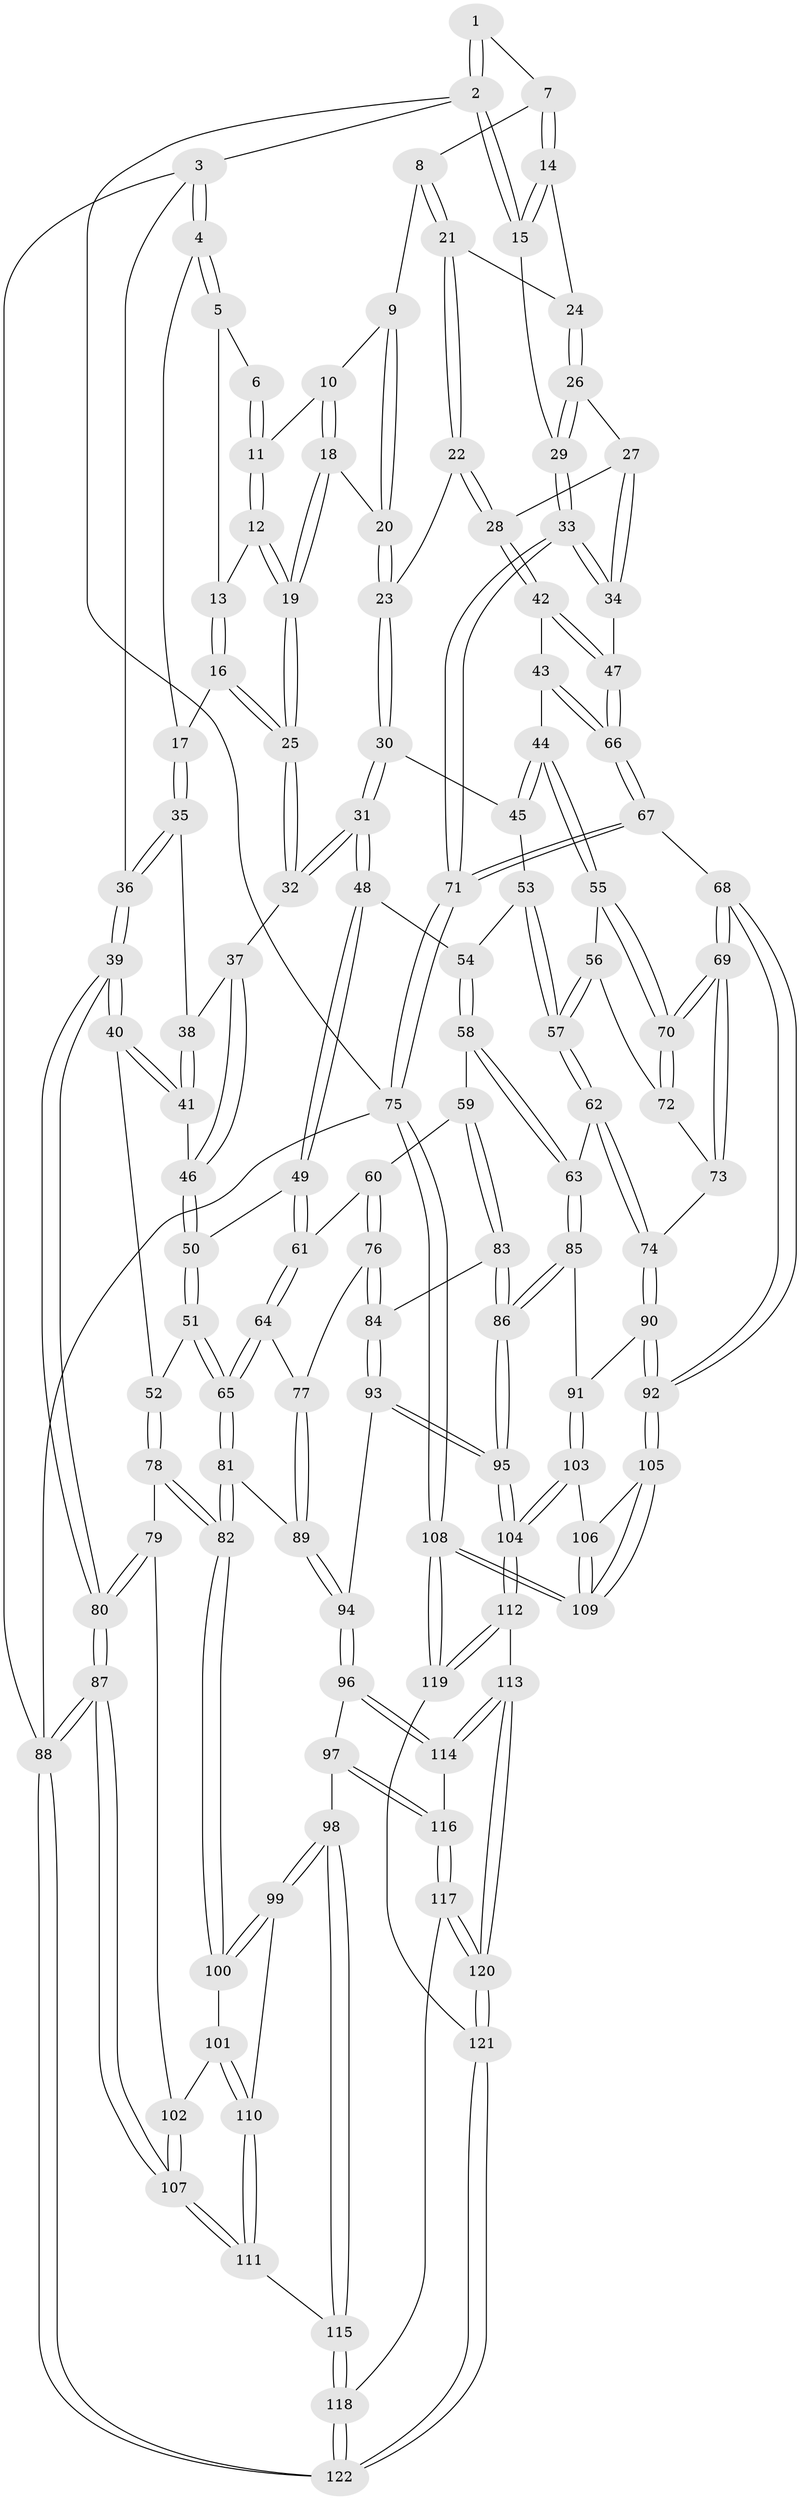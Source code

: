 // coarse degree distribution, {7: 0.1111111111111111, 4: 0.3611111111111111, 5: 0.2777777777777778, 3: 0.16666666666666666, 6: 0.05555555555555555, 2: 0.027777777777777776}
// Generated by graph-tools (version 1.1) at 2025/21/03/04/25 18:21:07]
// undirected, 122 vertices, 302 edges
graph export_dot {
graph [start="1"]
  node [color=gray90,style=filled];
  1 [pos="+0.8427886384762303+0"];
  2 [pos="+1+0"];
  3 [pos="+0+0"];
  4 [pos="+0.21195216695446983+0"];
  5 [pos="+0.4956811540319761+0"];
  6 [pos="+0.6286892379303789+0"];
  7 [pos="+0.8439405078578469+0"];
  8 [pos="+0.8272437907135101+0"];
  9 [pos="+0.7597075060342616+0.03975974335353455"];
  10 [pos="+0.6548318260444186+0.038267230716959366"];
  11 [pos="+0.6518512546263571+0.02057244277307859"];
  12 [pos="+0.5240753908141462+0.05685026340935584"];
  13 [pos="+0.500881313593528+0"];
  14 [pos="+0.9823689330370641+0.06647798282725598"];
  15 [pos="+1+0.18147767897243075"];
  16 [pos="+0.3876578678317577+0.11925862105473033"];
  17 [pos="+0.2916203111430368+0.08974692369440244"];
  18 [pos="+0.6489135750781854+0.08035357424551633"];
  19 [pos="+0.5359562791647654+0.154977755119638"];
  20 [pos="+0.7189247253975934+0.11510075140696602"];
  21 [pos="+0.8397979787181628+0.014496076071202967"];
  22 [pos="+0.7660298741467189+0.1971850837385149"];
  23 [pos="+0.7558591601122499+0.19375443457859604"];
  24 [pos="+0.8951132468666345+0.08834023862841102"];
  25 [pos="+0.5191884076007551+0.1985702416396528"];
  26 [pos="+0.8955813684471674+0.11150948182507403"];
  27 [pos="+0.8886645657802053+0.13911202866220765"];
  28 [pos="+0.7946194710417112+0.2181844049355527"];
  29 [pos="+1+0.2235922341414806"];
  30 [pos="+0.5627643277645534+0.2513046269766992"];
  31 [pos="+0.5445495173385357+0.24745897696691999"];
  32 [pos="+0.5212721113336827+0.2093808419220886"];
  33 [pos="+1+0.3051769976409487"];
  34 [pos="+1+0.31667036955595135"];
  35 [pos="+0.2758266124777992+0.11877837649460818"];
  36 [pos="+0+0.2280952067086029"];
  37 [pos="+0.39876900831981915+0.24796026464155715"];
  38 [pos="+0.2752717448092602+0.14245798568315365"];
  39 [pos="+0+0.26723632781481427"];
  40 [pos="+0+0.3211832534075748"];
  41 [pos="+0.2605654427863011+0.24731156584474023"];
  42 [pos="+0.8518448049947744+0.3433175673116672"];
  43 [pos="+0.8243865822508155+0.3681822700829807"];
  44 [pos="+0.7975089245875953+0.3887447496088284"];
  45 [pos="+0.6539564136144499+0.33324132649621396"];
  46 [pos="+0.3055840169014766+0.30015813267165437"];
  47 [pos="+0.974748082443528+0.34653759463535677"];
  48 [pos="+0.5082469075575444+0.3400360862055818"];
  49 [pos="+0.3471396257847514+0.38621164475175196"];
  50 [pos="+0.31162873535412594+0.3522783419723316"];
  51 [pos="+0.144063315941799+0.4299114982125316"];
  52 [pos="+0.10796286138397809+0.4259941212759168"];
  53 [pos="+0.6316785578860912+0.42275338772091586"];
  54 [pos="+0.5095227974578715+0.3467235230281386"];
  55 [pos="+0.7965442535869411+0.39084536325804287"];
  56 [pos="+0.657582389326657+0.4762328485143921"];
  57 [pos="+0.6441449048606729+0.4799364722050557"];
  58 [pos="+0.5156768350547147+0.47422829728967697"];
  59 [pos="+0.4536919360797771+0.5003076655488728"];
  60 [pos="+0.3664237642330237+0.4795660573638074"];
  61 [pos="+0.3533759389166649+0.47474216201097547"];
  62 [pos="+0.6140184713011071+0.5065413734228043"];
  63 [pos="+0.5744485011921726+0.5163200534386538"];
  64 [pos="+0.3169712560251727+0.5075754082317836"];
  65 [pos="+0.27592735738254465+0.5220384633594599"];
  66 [pos="+0.9206476999332442+0.5757166278555144"];
  67 [pos="+0.9200178759508234+0.5821373221785069"];
  68 [pos="+0.8345743565416329+0.6218631114175611"];
  69 [pos="+0.8148693268130307+0.576482888471504"];
  70 [pos="+0.7984055926380299+0.5014698858899375"];
  71 [pos="+1+0.6453602693638899"];
  72 [pos="+0.7136206225078673+0.5217217766457604"];
  73 [pos="+0.7153284704340526+0.5475917999770284"];
  74 [pos="+0.6773791754036471+0.5726947616187831"];
  75 [pos="+1+1"];
  76 [pos="+0.4061305766065476+0.6092963786577018"];
  77 [pos="+0.3422893067114374+0.5560692536279108"];
  78 [pos="+0.11551016054200115+0.5251325005230945"];
  79 [pos="+0.062369830482702865+0.6260091989126515"];
  80 [pos="+0+0.5866172723946701"];
  81 [pos="+0.24615456377791048+0.6075723515988354"];
  82 [pos="+0.21705543760763998+0.6323579006143573"];
  83 [pos="+0.4505376375391529+0.5218615294067347"];
  84 [pos="+0.4129400608016491+0.6174998437726618"];
  85 [pos="+0.565358543125879+0.5729341602425831"];
  86 [pos="+0.5231984940365596+0.6644687529240533"];
  87 [pos="+0+0.940483737856237"];
  88 [pos="+0+1"];
  89 [pos="+0.33493942260900383+0.636438276415568"];
  90 [pos="+0.6964111893384144+0.6370972245659403"];
  91 [pos="+0.687752520830773+0.6442280803530779"];
  92 [pos="+0.8320058288791352+0.6277027199163628"];
  93 [pos="+0.4210418813495454+0.6890513770013944"];
  94 [pos="+0.4104960542307266+0.6922919896138492"];
  95 [pos="+0.5101688984559231+0.7071209324055509"];
  96 [pos="+0.4072147016127471+0.6951327899028816"];
  97 [pos="+0.28477683569778656+0.776270624836489"];
  98 [pos="+0.25409679607815183+0.7729453499398502"];
  99 [pos="+0.22753416009332394+0.7445423265890091"];
  100 [pos="+0.197275086805379+0.686665887532459"];
  101 [pos="+0.14038113865505483+0.6834901030118729"];
  102 [pos="+0.0958397178571302+0.6725858658194467"];
  103 [pos="+0.5949692681544192+0.782275240223475"];
  104 [pos="+0.5816805386421554+0.7867686322528816"];
  105 [pos="+0.840418817217153+0.6852807989433931"];
  106 [pos="+0.6806899924577345+0.7922802912779152"];
  107 [pos="+0+0.8457935443704945"];
  108 [pos="+1+1"];
  109 [pos="+1+1"];
  110 [pos="+0.08781782310217173+0.8053155024465867"];
  111 [pos="+0.034286977099817664+0.8466882468279516"];
  112 [pos="+0.5643254057021688+0.8455168018068691"];
  113 [pos="+0.5468940292469386+0.8549352779469637"];
  114 [pos="+0.40386562115808594+0.8663251325929382"];
  115 [pos="+0.18005709000758122+0.9011259925141658"];
  116 [pos="+0.3578215316172842+0.8811293725085585"];
  117 [pos="+0.33654175855941715+0.9679573445477044"];
  118 [pos="+0.1843766656462086+0.91393060125907"];
  119 [pos="+0.7531284465906516+1"];
  120 [pos="+0.3792011693911795+1"];
  121 [pos="+0.3814466559674516+1"];
  122 [pos="+0.008776871684854226+1"];
  1 -- 2;
  1 -- 2;
  1 -- 7;
  2 -- 3;
  2 -- 15;
  2 -- 15;
  2 -- 75;
  3 -- 4;
  3 -- 4;
  3 -- 36;
  3 -- 88;
  4 -- 5;
  4 -- 5;
  4 -- 17;
  5 -- 6;
  5 -- 13;
  6 -- 11;
  6 -- 11;
  7 -- 8;
  7 -- 14;
  7 -- 14;
  8 -- 9;
  8 -- 21;
  8 -- 21;
  9 -- 10;
  9 -- 20;
  9 -- 20;
  10 -- 11;
  10 -- 18;
  10 -- 18;
  11 -- 12;
  11 -- 12;
  12 -- 13;
  12 -- 19;
  12 -- 19;
  13 -- 16;
  13 -- 16;
  14 -- 15;
  14 -- 15;
  14 -- 24;
  15 -- 29;
  16 -- 17;
  16 -- 25;
  16 -- 25;
  17 -- 35;
  17 -- 35;
  18 -- 19;
  18 -- 19;
  18 -- 20;
  19 -- 25;
  19 -- 25;
  20 -- 23;
  20 -- 23;
  21 -- 22;
  21 -- 22;
  21 -- 24;
  22 -- 23;
  22 -- 28;
  22 -- 28;
  23 -- 30;
  23 -- 30;
  24 -- 26;
  24 -- 26;
  25 -- 32;
  25 -- 32;
  26 -- 27;
  26 -- 29;
  26 -- 29;
  27 -- 28;
  27 -- 34;
  27 -- 34;
  28 -- 42;
  28 -- 42;
  29 -- 33;
  29 -- 33;
  30 -- 31;
  30 -- 31;
  30 -- 45;
  31 -- 32;
  31 -- 32;
  31 -- 48;
  31 -- 48;
  32 -- 37;
  33 -- 34;
  33 -- 34;
  33 -- 71;
  33 -- 71;
  34 -- 47;
  35 -- 36;
  35 -- 36;
  35 -- 38;
  36 -- 39;
  36 -- 39;
  37 -- 38;
  37 -- 46;
  37 -- 46;
  38 -- 41;
  38 -- 41;
  39 -- 40;
  39 -- 40;
  39 -- 80;
  39 -- 80;
  40 -- 41;
  40 -- 41;
  40 -- 52;
  41 -- 46;
  42 -- 43;
  42 -- 47;
  42 -- 47;
  43 -- 44;
  43 -- 66;
  43 -- 66;
  44 -- 45;
  44 -- 45;
  44 -- 55;
  44 -- 55;
  45 -- 53;
  46 -- 50;
  46 -- 50;
  47 -- 66;
  47 -- 66;
  48 -- 49;
  48 -- 49;
  48 -- 54;
  49 -- 50;
  49 -- 61;
  49 -- 61;
  50 -- 51;
  50 -- 51;
  51 -- 52;
  51 -- 65;
  51 -- 65;
  52 -- 78;
  52 -- 78;
  53 -- 54;
  53 -- 57;
  53 -- 57;
  54 -- 58;
  54 -- 58;
  55 -- 56;
  55 -- 70;
  55 -- 70;
  56 -- 57;
  56 -- 57;
  56 -- 72;
  57 -- 62;
  57 -- 62;
  58 -- 59;
  58 -- 63;
  58 -- 63;
  59 -- 60;
  59 -- 83;
  59 -- 83;
  60 -- 61;
  60 -- 76;
  60 -- 76;
  61 -- 64;
  61 -- 64;
  62 -- 63;
  62 -- 74;
  62 -- 74;
  63 -- 85;
  63 -- 85;
  64 -- 65;
  64 -- 65;
  64 -- 77;
  65 -- 81;
  65 -- 81;
  66 -- 67;
  66 -- 67;
  67 -- 68;
  67 -- 71;
  67 -- 71;
  68 -- 69;
  68 -- 69;
  68 -- 92;
  68 -- 92;
  69 -- 70;
  69 -- 70;
  69 -- 73;
  69 -- 73;
  70 -- 72;
  70 -- 72;
  71 -- 75;
  71 -- 75;
  72 -- 73;
  73 -- 74;
  74 -- 90;
  74 -- 90;
  75 -- 108;
  75 -- 108;
  75 -- 88;
  76 -- 77;
  76 -- 84;
  76 -- 84;
  77 -- 89;
  77 -- 89;
  78 -- 79;
  78 -- 82;
  78 -- 82;
  79 -- 80;
  79 -- 80;
  79 -- 102;
  80 -- 87;
  80 -- 87;
  81 -- 82;
  81 -- 82;
  81 -- 89;
  82 -- 100;
  82 -- 100;
  83 -- 84;
  83 -- 86;
  83 -- 86;
  84 -- 93;
  84 -- 93;
  85 -- 86;
  85 -- 86;
  85 -- 91;
  86 -- 95;
  86 -- 95;
  87 -- 88;
  87 -- 88;
  87 -- 107;
  87 -- 107;
  88 -- 122;
  88 -- 122;
  89 -- 94;
  89 -- 94;
  90 -- 91;
  90 -- 92;
  90 -- 92;
  91 -- 103;
  91 -- 103;
  92 -- 105;
  92 -- 105;
  93 -- 94;
  93 -- 95;
  93 -- 95;
  94 -- 96;
  94 -- 96;
  95 -- 104;
  95 -- 104;
  96 -- 97;
  96 -- 114;
  96 -- 114;
  97 -- 98;
  97 -- 116;
  97 -- 116;
  98 -- 99;
  98 -- 99;
  98 -- 115;
  98 -- 115;
  99 -- 100;
  99 -- 100;
  99 -- 110;
  100 -- 101;
  101 -- 102;
  101 -- 110;
  101 -- 110;
  102 -- 107;
  102 -- 107;
  103 -- 104;
  103 -- 104;
  103 -- 106;
  104 -- 112;
  104 -- 112;
  105 -- 106;
  105 -- 109;
  105 -- 109;
  106 -- 109;
  106 -- 109;
  107 -- 111;
  107 -- 111;
  108 -- 109;
  108 -- 109;
  108 -- 119;
  108 -- 119;
  110 -- 111;
  110 -- 111;
  111 -- 115;
  112 -- 113;
  112 -- 119;
  112 -- 119;
  113 -- 114;
  113 -- 114;
  113 -- 120;
  113 -- 120;
  114 -- 116;
  115 -- 118;
  115 -- 118;
  116 -- 117;
  116 -- 117;
  117 -- 118;
  117 -- 120;
  117 -- 120;
  118 -- 122;
  118 -- 122;
  119 -- 121;
  120 -- 121;
  120 -- 121;
  121 -- 122;
  121 -- 122;
}
